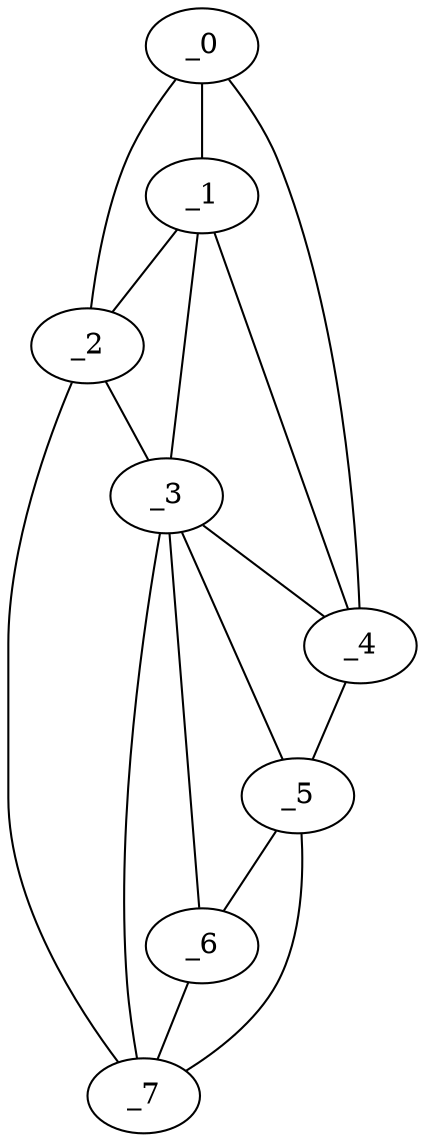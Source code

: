 graph "obj94__180.gxl" {
	_0	 [x=45,
		y=41];
	_1	 [x=57,
		y=44];
	_0 -- _1	 [valence=2];
	_2	 [x=61,
		y=38];
	_0 -- _2	 [valence=1];
	_4	 [x=65,
		y=81];
	_0 -- _4	 [valence=1];
	_1 -- _2	 [valence=1];
	_3	 [x=64,
		y=46];
	_1 -- _3	 [valence=2];
	_1 -- _4	 [valence=1];
	_2 -- _3	 [valence=2];
	_7	 [x=98,
		y=68];
	_2 -- _7	 [valence=1];
	_3 -- _4	 [valence=2];
	_5	 [x=68,
		y=81];
	_3 -- _5	 [valence=2];
	_6	 [x=84,
		y=74];
	_3 -- _6	 [valence=2];
	_3 -- _7	 [valence=2];
	_4 -- _5	 [valence=1];
	_5 -- _6	 [valence=1];
	_5 -- _7	 [valence=1];
	_6 -- _7	 [valence=2];
}
